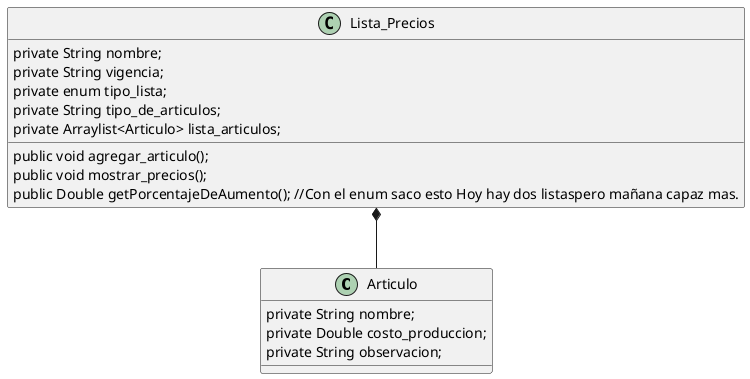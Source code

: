 @startuml
'https://plantuml.com/class-diagram
class Articulo{
    private String nombre;
    private Double costo_produccion;
    private String observacion;


}
class Lista_Precios{
    private String nombre;
    private String vigencia;
    private enum tipo_lista;
    private String tipo_de_articulos;
    private Arraylist<Articulo> lista_articulos;

    public void agregar_articulo();
    public void mostrar_precios();
    public Double getPorcentajeDeAumento(); //Con el enum saco esto Hoy hay dos listaspero mañana capaz mas.

    }
Lista_Precios *-- Articulo
@enduml